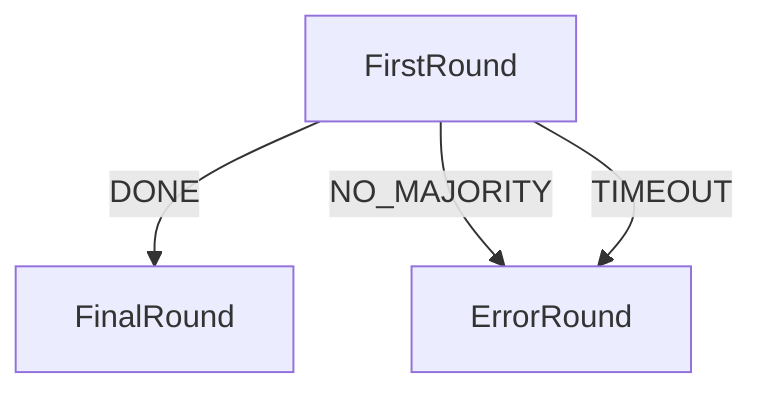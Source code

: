 graph TD
  FirstRound
  FirstRound
  FinalRound
  ErrorRound
  FirstRound -->|DONE| FinalRound
  FirstRound -->|NO_MAJORITY| ErrorRound
  FirstRound -->|TIMEOUT| ErrorRound